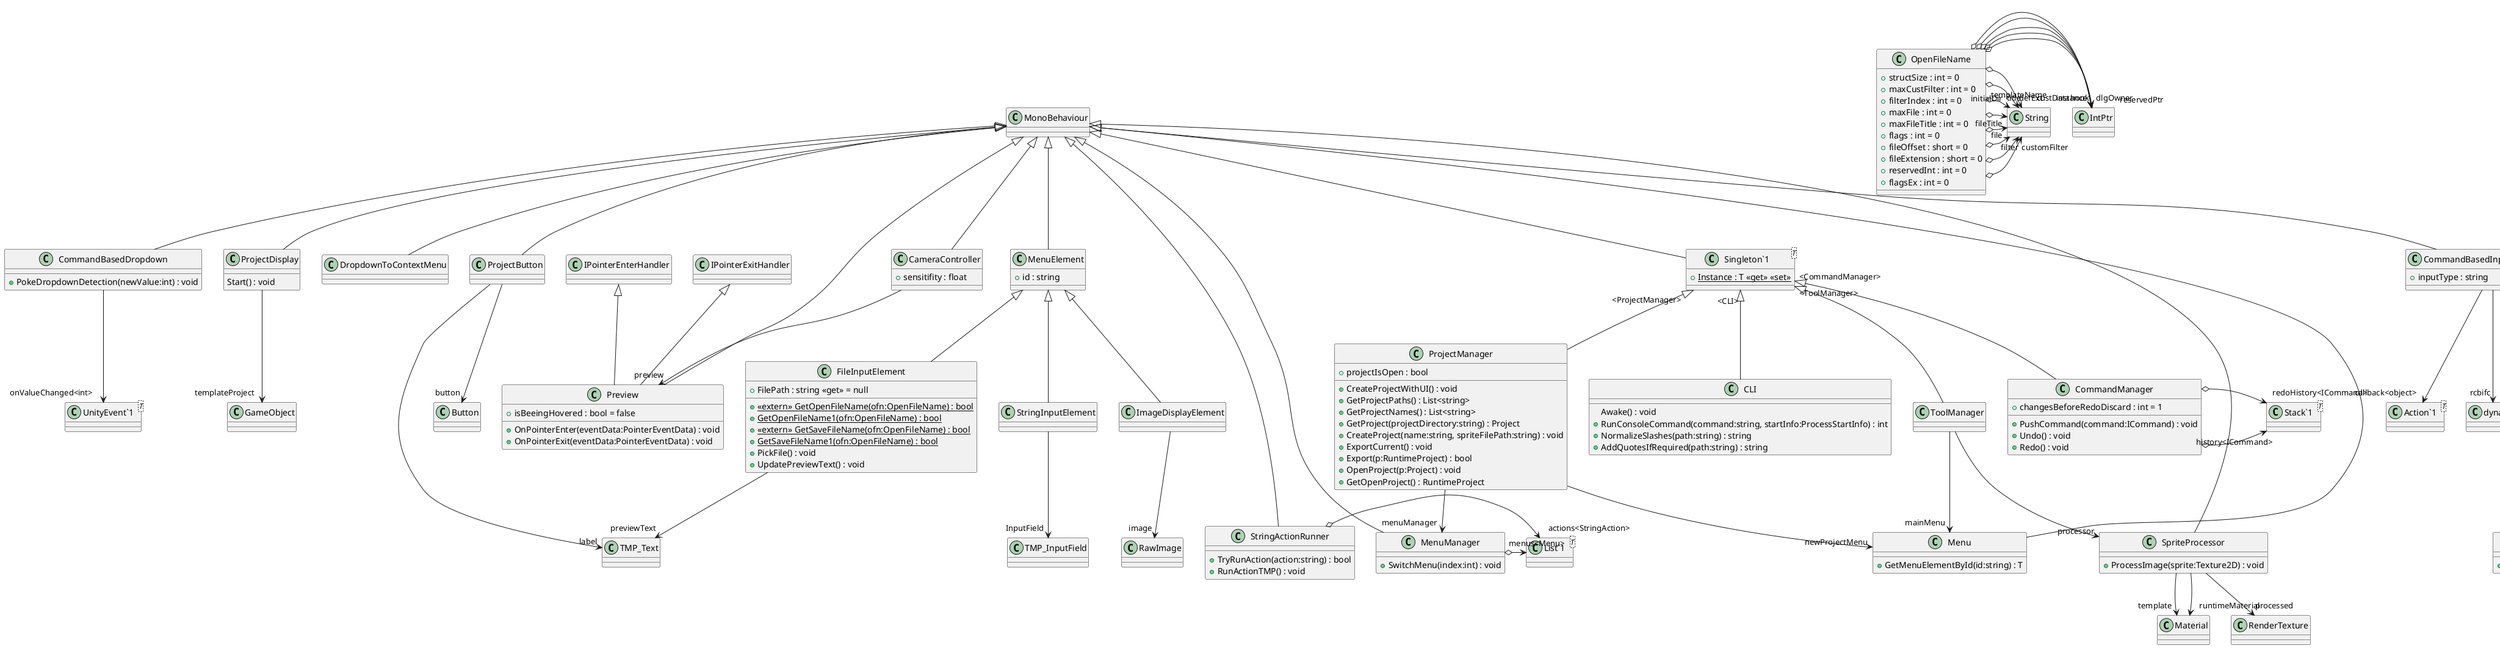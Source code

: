 @startuml
class RuntimeProject {
    + RuntimeProject(serializedProject:Project)
}
RuntimeProject --> "sprite" Texture2D
RuntimeProject --> "serializedProject" Project
class ToolManager {
}
class "Singleton`1"<T> {
}
"Singleton`1" "<ToolManager>" <|-- ToolManager
ToolManager --> "processor" SpriteProcessor
ToolManager --> "mainMenu" Menu
class SpriteProcessor {
    + ProcessImage(sprite:Texture2D) : void
}
MonoBehaviour <|-- SpriteProcessor
SpriteProcessor --> "template" Material
SpriteProcessor --> "runtimeMaterial" Material
SpriteProcessor --> "processed" RenderTexture
class CommandManager {
    + changesBeforeRedoDiscard : int = 1
    + PushCommand(command:ICommand) : void
    + Undo() : void
    + Redo() : void
}
class "Singleton`1"<T> {
}
class "Stack`1"<T> {
}
"Singleton`1" "<CommandManager>" <|-- CommandManager
CommandManager o-> "history<ICommand>" "Stack`1"
CommandManager o-> "redoHistory<ICommand>" "Stack`1"
interface ICommand {
    + Execute() : void
    + Undo() : void
    + Redo() : void
}
class StringAction <<struct>> {
    + action : string
}
class StringActionRunner {
    + TryRunAction(action:string) : bool
    + RunActionTMP() : void
}
class "List`1"<T> {
}
StringAction --> "reaction" UnityEvent
MonoBehaviour <|-- StringActionRunner
StringActionRunner o-> "actions<StringAction>" "List`1"
class "Singleton`1"<T> {
    + {static} Instance : T <<get>> <<set>>
}
MonoBehaviour <|-- "Singleton`1"
class CLI {
    Awake() : void
    + RunConsoleCommand(command:string, startInfo:ProcessStartInfo) : int
    + NormalizeSlashes(path:string) : string
    + AddQuotesIfRequired(path:string) : string
}
class "Singleton`1"<T> {
}
"Singleton`1" "<CLI>" <|-- CLI
class DropdownToContextMenu {
}
MonoBehaviour <|-- DropdownToContextMenu
class CommandBasedDropdown {
    + PokeDropdownDetection(newValue:int) : void
}
class "UnityEvent`1"<T> {
}
MonoBehaviour <|-- CommandBasedDropdown
CommandBasedDropdown --> "onValueChanged<int>" "UnityEvent`1"
class "CommandBasedInputField`1"<T> {
    + CommandBasedInputField(inputField:TMP_InputField, parser:IInputParser<T>, validator:IFieldValidator<T>, callback:Action<T>)
    + Poke(newValue:string) : void
}
class Preview {
    + isBeeingHovered : bool = false
    + OnPointerEnter(eventData:PointerEventData) : void
    + OnPointerExit(eventData:PointerEventData) : void
}
MonoBehaviour <|-- Preview
IPointerEnterHandler <|-- Preview
IPointerExitHandler <|-- Preview
class CameraController {
    + sensitifity : float
}
MonoBehaviour <|-- CameraController
CameraController --> "preview" Preview
class ProjectManager {
    + projectIsOpen : bool
    + CreateProjectWithUI() : void
    + GetProjectPaths() : List<string>
    + GetProjectNames() : List<string>
    + GetProject(projectDirectory:string) : Project
    + CreateProject(name:string, spriteFilePath:string) : void
    + ExportCurrent() : void
    + Export(p:RuntimeProject) : bool
    + OpenProject(p:Project) : void
    + GetOpenProject() : RuntimeProject
}
class "Singleton`1"<T> {
}
"Singleton`1" "<ProjectManager>" <|-- ProjectManager
ProjectManager --> "menuManager" MenuManager
ProjectManager --> "newProjectMenu" Menu
class Project <<struct>> {
    + name : string
    + projectDirectory : string
    + originalSpritePath : string
}
class ProjectDisplay {
    Start() : void
}
MonoBehaviour <|-- ProjectDisplay
ProjectDisplay --> "templateProject" GameObject
class ProjectButton {
}
MonoBehaviour <|-- ProjectButton
ProjectButton --> "button" Button
ProjectButton --> "label" TMP_Text
class InputValidator {
}
ScriptableObject <|-- InputValidator
interface "IFieldValidator`1"<T> {
    + Invoke(input:T) : T
}
interface "IInputParser`1"<out T> {
    + Parse(from:string) : T
}
abstract class InputParser {
}
ScriptableObject <|-- InputParser
class MenuElement {
    + id : string
}
MonoBehaviour <|-- MenuElement
class Menu {
    + GetMenuElementById(id:string) : T
}
MonoBehaviour <|-- Menu
class MenuManager {
    + SwitchMenu(index:int) : void
}
class "List`1"<T> {
}
MonoBehaviour <|-- MenuManager
MenuManager o-> "menus<Menu>" "List`1"
class IntParser {
    + Parse(from:string) : int
}
class "IInputParser`1"<T> {
}
InputParser <|-- IntParser
"IInputParser`1" "<int>" <|-- IntParser
class FloatValidator {
    + Invoke(input:float) : float
}
class "IFieldValidator`1"<T> {
}
InputValidator <|-- FloatValidator
"IFieldValidator`1" "<float>" <|-- FloatValidator
class IntValidator {
    + Invoke(input:int) : int
}
class "IFieldValidator`1"<T> {
}
InputValidator <|-- IntValidator
"IFieldValidator`1" "<int>" <|-- IntValidator
class FloatParser {
    + Parse(from:string) : float
}
class "IInputParser`1"<T> {
}
InputParser <|-- FloatParser
"IInputParser`1" "<float>" <|-- FloatParser
class "ChangeFieldCommand`1"<T> {
    + ChangeFieldCommand(field:TMP_InputField, from:T, to:T, validator:IFieldValidator<T>, callback:Action<T>)
    + Execute() : void
    + Undo() : void
    + Redo() : void
}
ICommand <|-- "ChangeFieldCommand`1"
class ChangeDropdownCommand {
    + ChangeDropdownCommand(dropdown:TMP_Dropdown, from:int, to:int, callback:Action<int>)
    + Execute() : void
    + Undo() : void
    + Redo() : void
}
ICommand <|-- ChangeDropdownCommand
class "RuntimeCommandBasedInputFieldComponent`1"<T> {
    + Init(inputField:TMP_InputField, parser:InputParser, validator:InputValidator, callback:Action<object>) : void
}
class CommandBasedInputFieldComponent {
    + inputType : string
}
class "Action`1"<T> {
}
MonoBehaviour <|-- CommandBasedInputFieldComponent
CommandBasedInputFieldComponent --> "parser" InputParser
CommandBasedInputFieldComponent --> "validator" InputValidator
CommandBasedInputFieldComponent --> "callback<object>" "Action`1"
CommandBasedInputFieldComponent --> "rcbifc" dynamic
class ImageDisplayElement {
}
MenuElement <|-- ImageDisplayElement
ImageDisplayElement --> "image" RawImage
class StringInputElement {
}
MenuElement <|-- StringInputElement
StringInputElement --> "InputField" TMP_InputField
class OpenFileName {
    + structSize : int = 0
    + maxCustFilter : int = 0
    + filterIndex : int = 0
    + maxFile : int = 0
    + maxFileTitle : int = 0
    + flags : int = 0
    + fileOffset : short = 0
    + fileExtension : short = 0
    + reservedInt : int = 0
    + flagsEx : int = 0
}
class FileInputElement {
    + FilePath : string <<get>> = null
    + {static} <<extern>> GetOpenFileName(ofn:OpenFileName) : bool
    + {static} GetOpenFileName1(ofn:OpenFileName) : bool
    + {static} <<extern>> GetSaveFileName(ofn:OpenFileName) : bool
    + {static} GetSaveFileName1(ofn:OpenFileName) : bool
    + PickFile() : void
    + UpdatePreviewText() : void
}
OpenFileName o-> "dlgOwner" IntPtr
OpenFileName o-> "instance" IntPtr
OpenFileName o-> "filter" String
OpenFileName o-> "customFilter" String
OpenFileName o-> "file" String
OpenFileName o-> "fileTitle" String
OpenFileName o-> "initialDir" String
OpenFileName o-> "title" String
OpenFileName o-> "defExt" String
OpenFileName o-> "custData" IntPtr
OpenFileName o-> "hook" IntPtr
OpenFileName o-> "templateName" String
OpenFileName o-> "reservedPtr" IntPtr
MenuElement <|-- FileInputElement
FileInputElement --> "previewText" TMP_Text
@enduml

